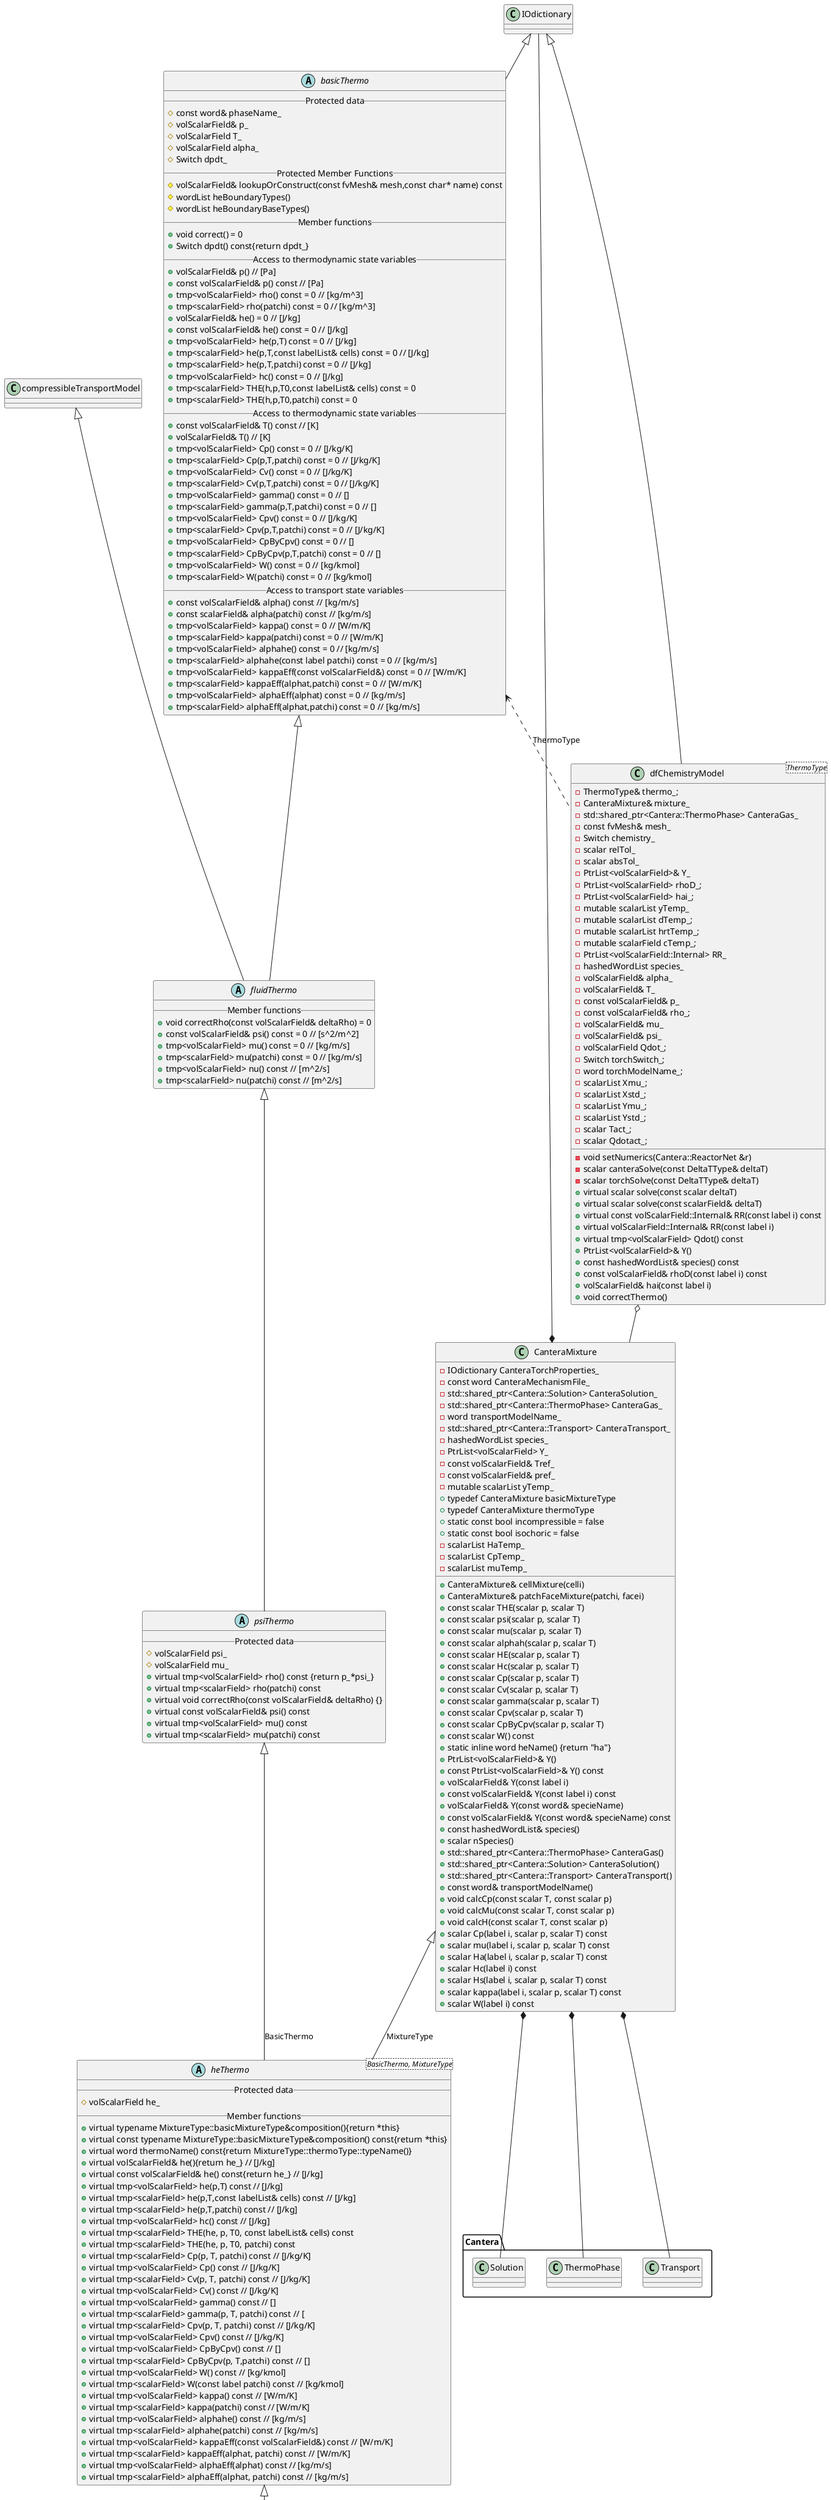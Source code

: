 @startuml

IOdictionary <|-- basicThermo
abstract class basicThermo{
    __ Protected data __
    #const word& phaseName_
    #volScalarField& p_
    #volScalarField T_
    #volScalarField alpha_
    #Switch dpdt_
    __ Protected Member Functions __
    #volScalarField& lookupOrConstruct(const fvMesh& mesh,const char* name) const
    #wordList heBoundaryTypes()
    #wordList heBoundaryBaseTypes()
    __ Member functions __
    +void correct() = 0
    +Switch dpdt() const{return dpdt_}
    __ Access to thermodynamic state variables __
    +volScalarField& p() // [Pa]
    +const volScalarField& p() const // [Pa]
    +tmp<volScalarField> rho() const = 0 // [kg/m^3]
    +tmp<scalarField> rho(patchi) const = 0 // [kg/m^3]
    +volScalarField& he() = 0 // [J/kg]
    +const volScalarField& he() const = 0 // [J/kg]
    +tmp<volScalarField> he(p,T) const = 0 // [J/kg]
    +tmp<scalarField> he(p,T,const labelList& cells) const = 0 // [J/kg]
    +tmp<scalarField> he(p,T,patchi) const = 0 // [J/kg]
    +tmp<volScalarField> hc() const = 0 // [J/kg]
    +tmp<scalarField> THE(h,p,T0,const labelList& cells) const = 0
    +tmp<scalarField> THE(h,p,T0,patchi) const = 0
    __ Access to thermodynamic state variables __
    +const volScalarField& T() const // [K]
    +volScalarField& T() // [K]
    +tmp<volScalarField> Cp() const = 0 // [J/kg/K]
    +tmp<scalarField> Cp(p,T,patchi) const = 0 // [J/kg/K]
    +tmp<volScalarField> Cv() const = 0 // [J/kg/K]
    +tmp<scalarField> Cv(p,T,patchi) const = 0 // [J/kg/K]
    +tmp<volScalarField> gamma() const = 0 // []
    +tmp<scalarField> gamma(p,T,patchi) const = 0 // []
    +tmp<volScalarField> Cpv() const = 0 // [J/kg/K]
    +tmp<scalarField> Cpv(p,T,patchi) const = 0 // [J/kg/K]
    +tmp<volScalarField> CpByCpv() const = 0 // []
    +tmp<scalarField> CpByCpv(p,T,patchi) const = 0 // []
    +tmp<volScalarField> W() const = 0 // [kg/kmol]
    +tmp<scalarField> W(patchi) const = 0 // [kg/kmol]
    __ Access to transport state variables __
    +const volScalarField& alpha() const // [kg/m/s]
    +const scalarField& alpha(patchi) const // [kg/m/s]
    +tmp<volScalarField> kappa() const = 0 // [W/m/K]
    +tmp<scalarField> kappa(patchi) const = 0 // [W/m/K]
    +tmp<volScalarField> alphahe() const = 0 // [kg/m/s]
    +tmp<scalarField> alphahe(const label patchi) const = 0 // [kg/m/s]
    +tmp<volScalarField> kappaEff(const volScalarField&) const = 0 // [W/m/K]
    +tmp<scalarField> kappaEff(alphat,patchi) const = 0 // [W/m/K]
    +tmp<volScalarField> alphaEff(alphat) const = 0 // [kg/m/s]
    +tmp<scalarField> alphaEff(alphat,patchi) const = 0 // [kg/m/s]
}

basicThermo <|-- fluidThermo
compressibleTransportModel <|-- fluidThermo
abstract class fluidThermo{
    __ Member functions __
    +void correctRho(const volScalarField& deltaRho) = 0
    +const volScalarField& psi() const = 0 // [s^2/m^2]
    +tmp<volScalarField> mu() const = 0 // [kg/m/s]
    +tmp<scalarField> mu(patchi) const = 0 // [kg/m/s]
    +tmp<volScalarField> nu() const // [m^2/s]
    +tmp<scalarField> nu(patchi) const // [m^2/s]
}

fluidThermo <|-- psiThermo
abstract psiThermo{
    __ Protected data __
    #volScalarField psi_
    #volScalarField mu_
    +virtual tmp<volScalarField> rho() const {return p_*psi_}
    +virtual tmp<scalarField> rho(patchi) const
    +virtual void correctRho(const volScalarField& deltaRho) {}
    +virtual const volScalarField& psi() const
    +virtual tmp<volScalarField> mu() const
    +virtual tmp<scalarField> mu(patchi) const
}


CanteraMixture <|-- heThermo : MixtureType
psiThermo <|-- heThermo : BasicThermo

CanteraMixture *-- Cantera.Solution
CanteraMixture *-- Cantera.ThermoPhase
CanteraMixture *-- Cantera.Transport
CanteraMixture *-- IOdictionary
class CanteraMixture{
    -IOdictionary CanteraTorchProperties_
    -const word CanteraMechanismFile_
    -std::shared_ptr<Cantera::Solution> CanteraSolution_
    -std::shared_ptr<Cantera::ThermoPhase> CanteraGas_
    -word transportModelName_
    -std::shared_ptr<Cantera::Transport> CanteraTransport_
    -hashedWordList species_
    -PtrList<volScalarField> Y_
    -const volScalarField& Tref_
    -const volScalarField& pref_
    -mutable scalarList yTemp_
    +typedef CanteraMixture basicMixtureType
    +typedef CanteraMixture thermoType
    +static const bool incompressible = false
    +static const bool isochoric = false
    +CanteraMixture& cellMixture(celli)
    +CanteraMixture& patchFaceMixture(patchi, facei)
    +const scalar THE(scalar p, scalar T)
    +const scalar psi(scalar p, scalar T)
    +const scalar mu(scalar p, scalar T)
    +const scalar alphah(scalar p, scalar T)
    +const scalar HE(scalar p, scalar T)
    +const scalar Hc(scalar p, scalar T)
    +const scalar Cp(scalar p, scalar T)
    +const scalar Cv(scalar p, scalar T)
    +const scalar gamma(scalar p, scalar T)
    +const scalar Cpv(scalar p, scalar T)
    +const scalar CpByCpv(scalar p, scalar T)
    +const scalar W() const
    +static inline word heName() {return "ha"}
    +PtrList<volScalarField>& Y()
    +const PtrList<volScalarField>& Y() const
    +volScalarField& Y(const label i)
    +const volScalarField& Y(const label i) const
    +volScalarField& Y(const word& specieName)
    +const volScalarField& Y(const word& specieName) const
    +const hashedWordList& species()
    +scalar nSpecies()
    +std::shared_ptr<Cantera::ThermoPhase> CanteraGas()
    +std::shared_ptr<Cantera::Solution> CanteraSolution()
    +std::shared_ptr<Cantera::Transport> CanteraTransport()
    +const word& transportModelName()
    -scalarList HaTemp_
    -scalarList CpTemp_
    -scalarList muTemp_
    +void calcCp(const scalar T, const scalar p)
    +void calcMu(const scalar T, const scalar p)
    +void calcH(const scalar T, const scalar p)
    +scalar Cp(label i, scalar p, scalar T) const
    +scalar mu(label i, scalar p, scalar T) const
    +scalar Ha(label i, scalar p, scalar T) const
    +scalar Hc(label i) const
    +scalar Hs(label i, scalar p, scalar T) const
    +scalar kappa(label i, scalar p, scalar T) const
    +scalar W(label i) const
}


abstract heThermo<BasicThermo, MixtureType>{
    __ Protected data __
    #volScalarField he_
    __ Member functions __
    +virtual typename MixtureType::basicMixtureType&composition(){return *this}
    +virtual const typename MixtureType::basicMixtureType&composition() const{return *this}
    +virtual word thermoName() const{return MixtureType::thermoType::typeName()}
    +virtual volScalarField& he(){return he_} // [J/kg]
    +virtual const volScalarField& he() const{return he_} // [J/kg]
    +virtual tmp<volScalarField> he(p,T) const // [J/kg]
    +virtual tmp<scalarField> he(p,T,const labelList& cells) const // [J/kg]
    +virtual tmp<scalarField> he(p,T,patchi) const // [J/kg]
    +virtual tmp<volScalarField> hc() const // [J/kg]
    +virtual tmp<scalarField> THE(he, p, T0, const labelList& cells) const
    +virtual tmp<scalarField> THE(he, p, T0, patchi) const
    +virtual tmp<scalarField> Cp(p, T, patchi) const // [J/kg/K]
    +virtual tmp<volScalarField> Cp() const // [J/kg/K]
    +virtual tmp<scalarField> Cv(p, T, patchi) const // [J/kg/K]
    +virtual tmp<volScalarField> Cv() const // [J/kg/K]
    +virtual tmp<volScalarField> gamma() const // []
    +virtual tmp<scalarField> gamma(p, T, patchi) const // [
    +virtual tmp<scalarField> Cpv(p, T, patchi) const // [J/kg/K]
    +virtual tmp<volScalarField> Cpv() const // [J/kg/K]
    +virtual tmp<volScalarField> CpByCpv() const // []
    +virtual tmp<scalarField> CpByCpv(p, T,patchi) const // []
    +virtual tmp<volScalarField> W() const // [kg/kmol]
    +virtual tmp<scalarField> W(const label patchi) const // [kg/kmol]
    +virtual tmp<volScalarField> kappa() const // [W/m/K]
    +virtual tmp<scalarField> kappa(patchi) const // [W/m/K]
    +virtual tmp<volScalarField> alphahe() const // [kg/m/s]
    +virtual tmp<scalarField> alphahe(patchi) const // [kg/m/s]
    +virtual tmp<volScalarField> kappaEff(const volScalarField&) const // [W/m/K]
    +virtual tmp<scalarField> kappaEff(alphat, patchi) const // [W/m/K]
    +virtual tmp<volScalarField> alphaEff(alphat) const // [kg/m/s]
    +virtual tmp<scalarField> alphaEff(alphat, patchi) const // [kg/m/s]
}

heThermo <|-- hePsiThermo
class hePsiThermo<BasicPsiThermo, MixtureType>{
    -calculate() : void
    +correct() : void
}

IOdictionary <|-- dfChemistryModel
basicThermo <.. dfChemistryModel :ThermoType
dfChemistryModel o-- CanteraMixture
class dfChemistryModel<ThermoType>{
    -ThermoType& thermo_;
    -CanteraMixture& mixture_
    -std::shared_ptr<Cantera::ThermoPhase> CanteraGas_
    -const fvMesh& mesh_
    -Switch chemistry_
    -scalar relTol_
    -scalar absTol_
    -PtrList<volScalarField>& Y_
    -PtrList<volScalarField> rhoD_;
    -PtrList<volScalarField> hai_;
    -mutable scalarList yTemp_
    -mutable scalarList dTemp_;
    -mutable scalarList hrtTemp_;
    -mutable scalarField cTemp_;
    -PtrList<volScalarField::Internal> RR_
    -hashedWordList species_
    -volScalarField& alpha_
    -volScalarField& T_
    -const volScalarField& p_
    -const volScalarField& rho_;
    -volScalarField& mu_
    -volScalarField& psi_
    -volScalarField Qdot_;
    -Switch torchSwitch_;
    -word torchModelName_;
    -scalarList Xmu_;
    -scalarList Xstd_;
    -scalarList Ymu_;
    -scalarList Ystd_;
    -scalar Tact_;
    -scalar Qdotact_;

    -void setNumerics(Cantera::ReactorNet &r)
    -scalar canteraSolve(const DeltaTType& deltaT)
    -scalar torchSolve(const DeltaTType& deltaT)
    +virtual scalar solve(const scalar deltaT)
    +virtual scalar solve(const scalarField& deltaT)
    +virtual const volScalarField::Internal& RR(const label i) const
    +virtual volScalarField::Internal& RR(const label i)
    +virtual tmp<volScalarField> Qdot() const
    +PtrList<volScalarField>& Y()
    +const hashedWordList& species() const
    +const volScalarField& rhoD(const label i) const
    +volScalarField& hai(const label i)
    +void correctThermo()
}
@enduml